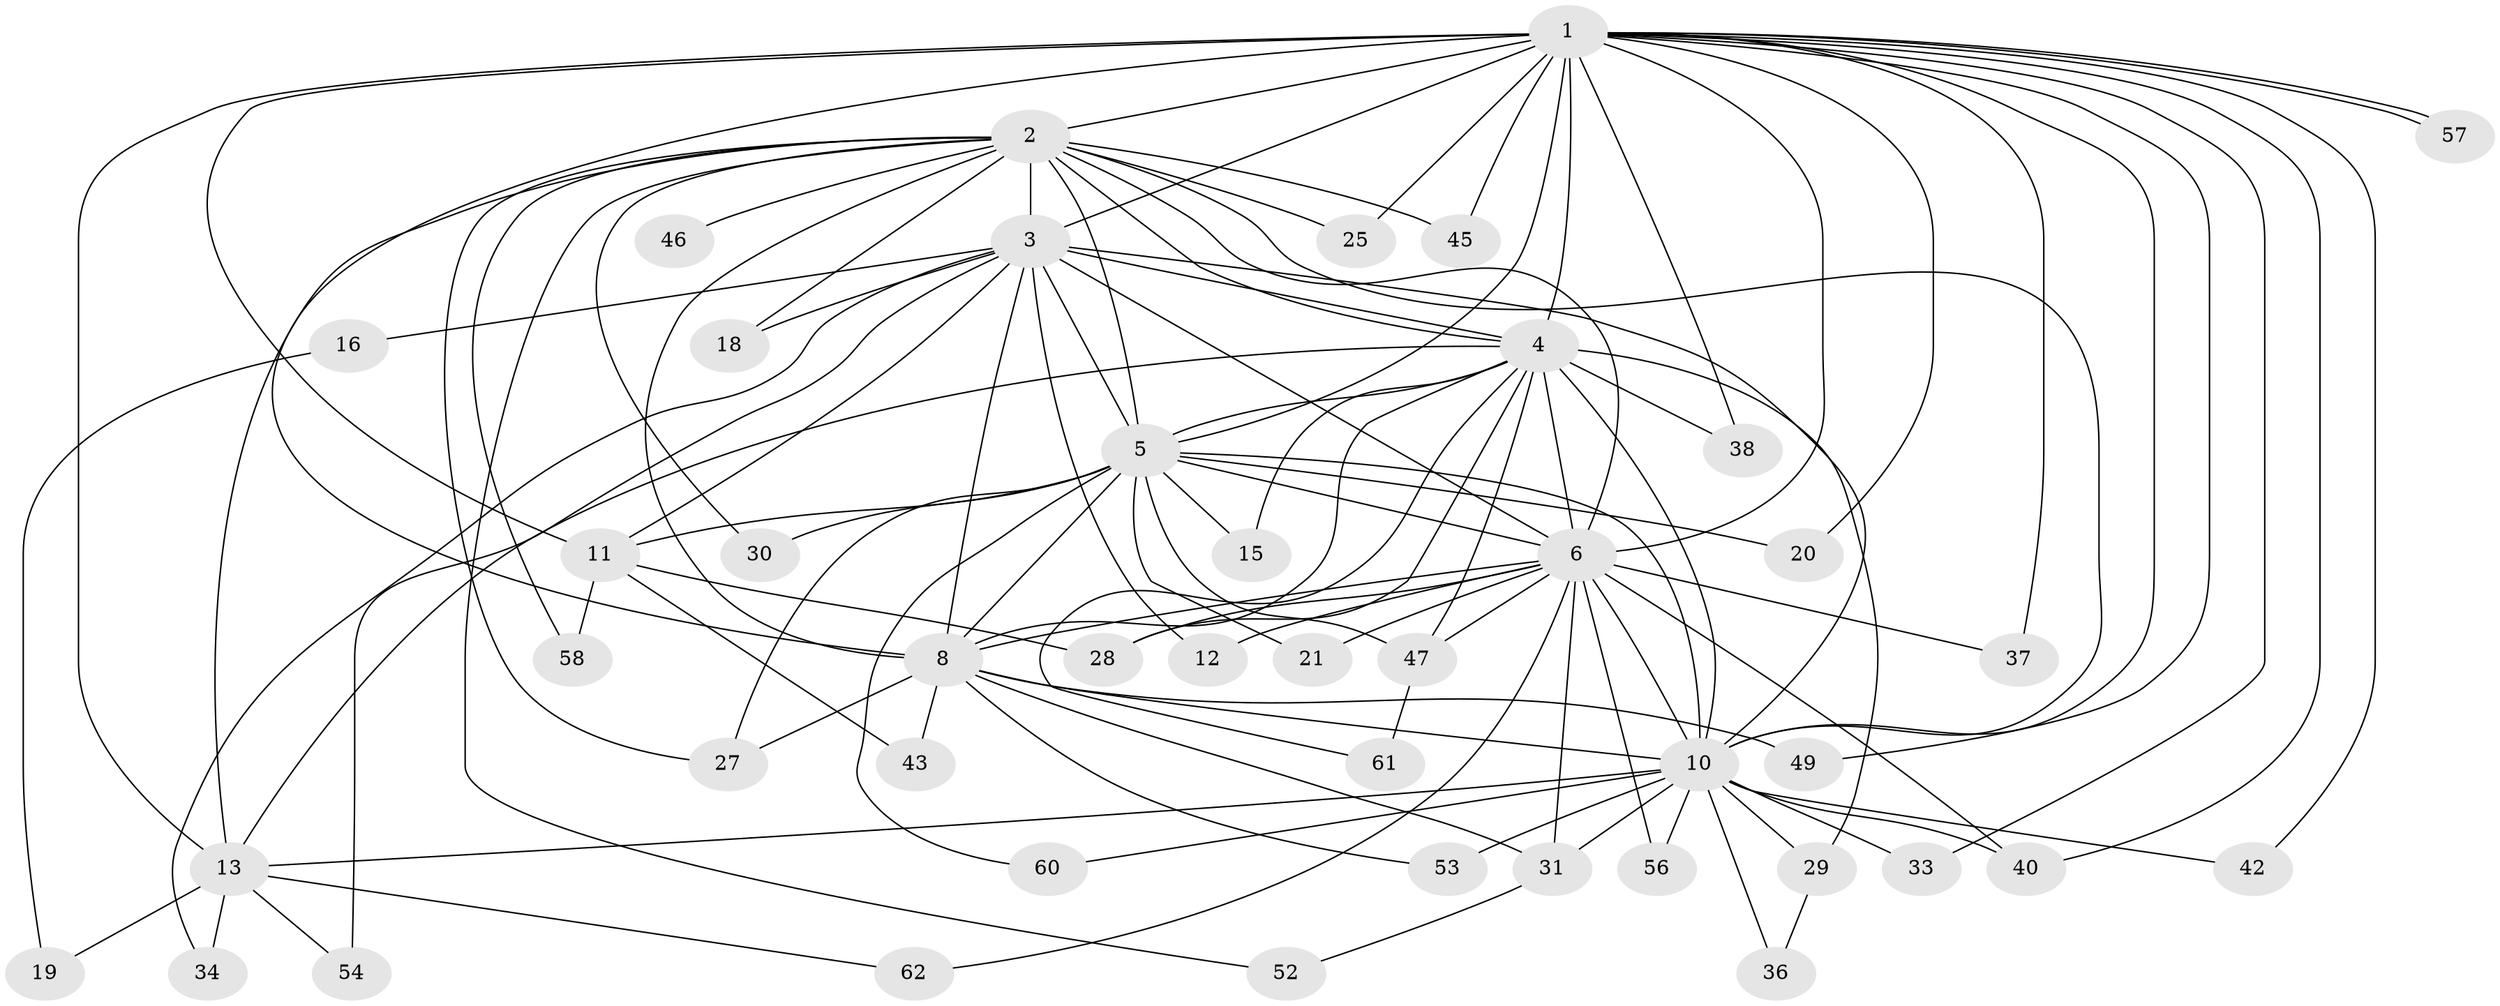 // Generated by graph-tools (version 1.1) at 2025/23/03/03/25 07:23:41]
// undirected, 44 vertices, 106 edges
graph export_dot {
graph [start="1"]
  node [color=gray90,style=filled];
  1 [super="+9"];
  2 [super="+22"];
  3 [super="+7"];
  4 [super="+59"];
  5 [super="+35"];
  6 [super="+32"];
  8 [super="+39"];
  10 [super="+17"];
  11 [super="+24"];
  12;
  13 [super="+14"];
  15 [super="+26"];
  16 [super="+44"];
  18 [super="+23"];
  19;
  20;
  21;
  25;
  27 [super="+41"];
  28 [super="+63"];
  29;
  30;
  31 [super="+50"];
  33;
  34;
  36;
  37;
  38;
  40 [super="+51"];
  42;
  43;
  45 [super="+48"];
  46;
  47 [super="+55"];
  49;
  52;
  53;
  54;
  56;
  57;
  58;
  60;
  61;
  62;
  1 -- 2 [weight=2];
  1 -- 3 [weight=4];
  1 -- 4 [weight=2];
  1 -- 5 [weight=2];
  1 -- 6 [weight=2];
  1 -- 8 [weight=3];
  1 -- 10 [weight=2];
  1 -- 11;
  1 -- 33;
  1 -- 37;
  1 -- 57;
  1 -- 57;
  1 -- 38;
  1 -- 40;
  1 -- 42;
  1 -- 45;
  1 -- 49;
  1 -- 20;
  1 -- 25;
  1 -- 13;
  2 -- 3 [weight=3];
  2 -- 4;
  2 -- 5;
  2 -- 6;
  2 -- 8;
  2 -- 10;
  2 -- 13;
  2 -- 30;
  2 -- 46 [weight=2];
  2 -- 52;
  2 -- 58;
  2 -- 18;
  2 -- 25;
  2 -- 27;
  2 -- 45 [weight=2];
  3 -- 4 [weight=2];
  3 -- 5 [weight=2];
  3 -- 6 [weight=2];
  3 -- 8 [weight=2];
  3 -- 10 [weight=2];
  3 -- 16 [weight=3];
  3 -- 18 [weight=2];
  3 -- 12;
  3 -- 34;
  3 -- 54;
  3 -- 11;
  4 -- 5 [weight=2];
  4 -- 6 [weight=2];
  4 -- 8;
  4 -- 10;
  4 -- 13;
  4 -- 15;
  4 -- 28;
  4 -- 29;
  4 -- 38;
  4 -- 47;
  4 -- 61;
  5 -- 6 [weight=2];
  5 -- 8;
  5 -- 10;
  5 -- 11;
  5 -- 15 [weight=2];
  5 -- 20;
  5 -- 21;
  5 -- 27;
  5 -- 30;
  5 -- 60;
  5 -- 47;
  6 -- 8;
  6 -- 10;
  6 -- 12;
  6 -- 21;
  6 -- 31;
  6 -- 37;
  6 -- 40;
  6 -- 47;
  6 -- 56;
  6 -- 62;
  6 -- 28;
  8 -- 10;
  8 -- 43;
  8 -- 49;
  8 -- 53;
  8 -- 31;
  8 -- 27;
  10 -- 29;
  10 -- 31;
  10 -- 33;
  10 -- 36;
  10 -- 42;
  10 -- 53;
  10 -- 56;
  10 -- 60;
  10 -- 40;
  10 -- 13;
  11 -- 28;
  11 -- 43;
  11 -- 58;
  13 -- 19;
  13 -- 34;
  13 -- 54;
  13 -- 62;
  16 -- 19;
  29 -- 36;
  31 -- 52;
  47 -- 61;
}
